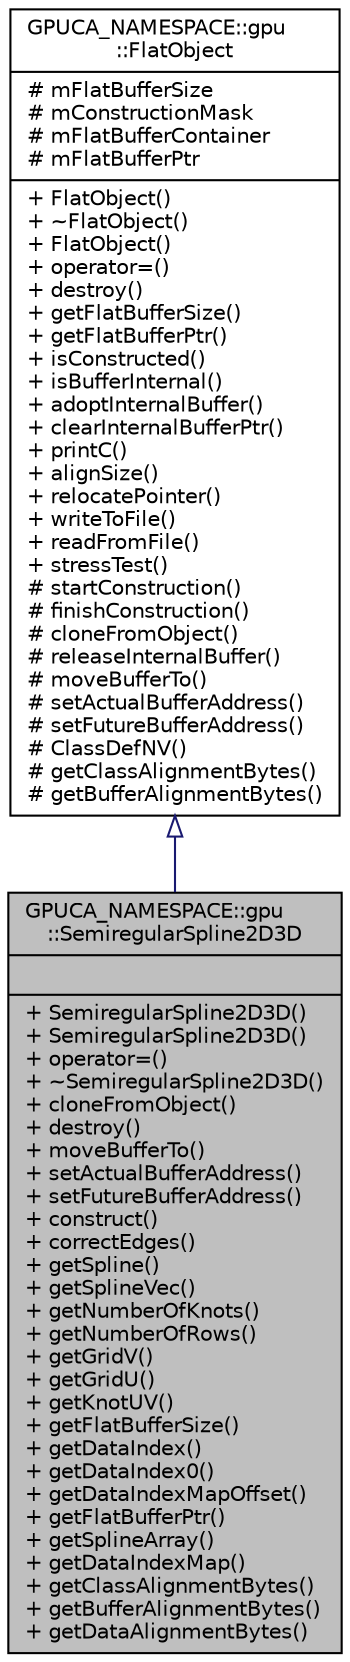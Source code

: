 digraph "GPUCA_NAMESPACE::gpu::SemiregularSpline2D3D"
{
 // INTERACTIVE_SVG=YES
  bgcolor="transparent";
  edge [fontname="Helvetica",fontsize="10",labelfontname="Helvetica",labelfontsize="10"];
  node [fontname="Helvetica",fontsize="10",shape=record];
  Node0 [label="{GPUCA_NAMESPACE::gpu\l::SemiregularSpline2D3D\n||+ SemiregularSpline2D3D()\l+ SemiregularSpline2D3D()\l+ operator=()\l+ ~SemiregularSpline2D3D()\l+ cloneFromObject()\l+ destroy()\l+ moveBufferTo()\l+ setActualBufferAddress()\l+ setFutureBufferAddress()\l+ construct()\l+ correctEdges()\l+ getSpline()\l+ getSplineVec()\l+ getNumberOfKnots()\l+ getNumberOfRows()\l+ getGridV()\l+ getGridU()\l+ getKnotUV()\l+ getFlatBufferSize()\l+ getDataIndex()\l+ getDataIndex0()\l+ getDataIndexMapOffset()\l+ getFlatBufferPtr()\l+ getSplineArray()\l+ getDataIndexMap()\l+ getClassAlignmentBytes()\l+ getBufferAlignmentBytes()\l+ getDataAlignmentBytes()\l}",height=0.2,width=0.4,color="black", fillcolor="grey75", style="filled", fontcolor="black"];
  Node1 -> Node0 [dir="back",color="midnightblue",fontsize="10",style="solid",arrowtail="onormal",fontname="Helvetica"];
  Node1 [label="{GPUCA_NAMESPACE::gpu\l::FlatObject\n|# mFlatBufferSize\l# mConstructionMask\l# mFlatBufferContainer\l# mFlatBufferPtr\l|+ FlatObject()\l+ ~FlatObject()\l+ FlatObject()\l+ operator=()\l+ destroy()\l+ getFlatBufferSize()\l+ getFlatBufferPtr()\l+ isConstructed()\l+ isBufferInternal()\l+ adoptInternalBuffer()\l+ clearInternalBufferPtr()\l+ printC()\l+ alignSize()\l+ relocatePointer()\l+ writeToFile()\l+ readFromFile()\l+ stressTest()\l# startConstruction()\l# finishConstruction()\l# cloneFromObject()\l# releaseInternalBuffer()\l# moveBufferTo()\l# setActualBufferAddress()\l# setFutureBufferAddress()\l# ClassDefNV()\l# getClassAlignmentBytes()\l# getBufferAlignmentBytes()\l}",height=0.2,width=0.4,color="black",URL="$dc/d5e/classGPUCA__NAMESPACE_1_1gpu_1_1FlatObject.html",tooltip="GPUCA_GPUCODE. "];
}
